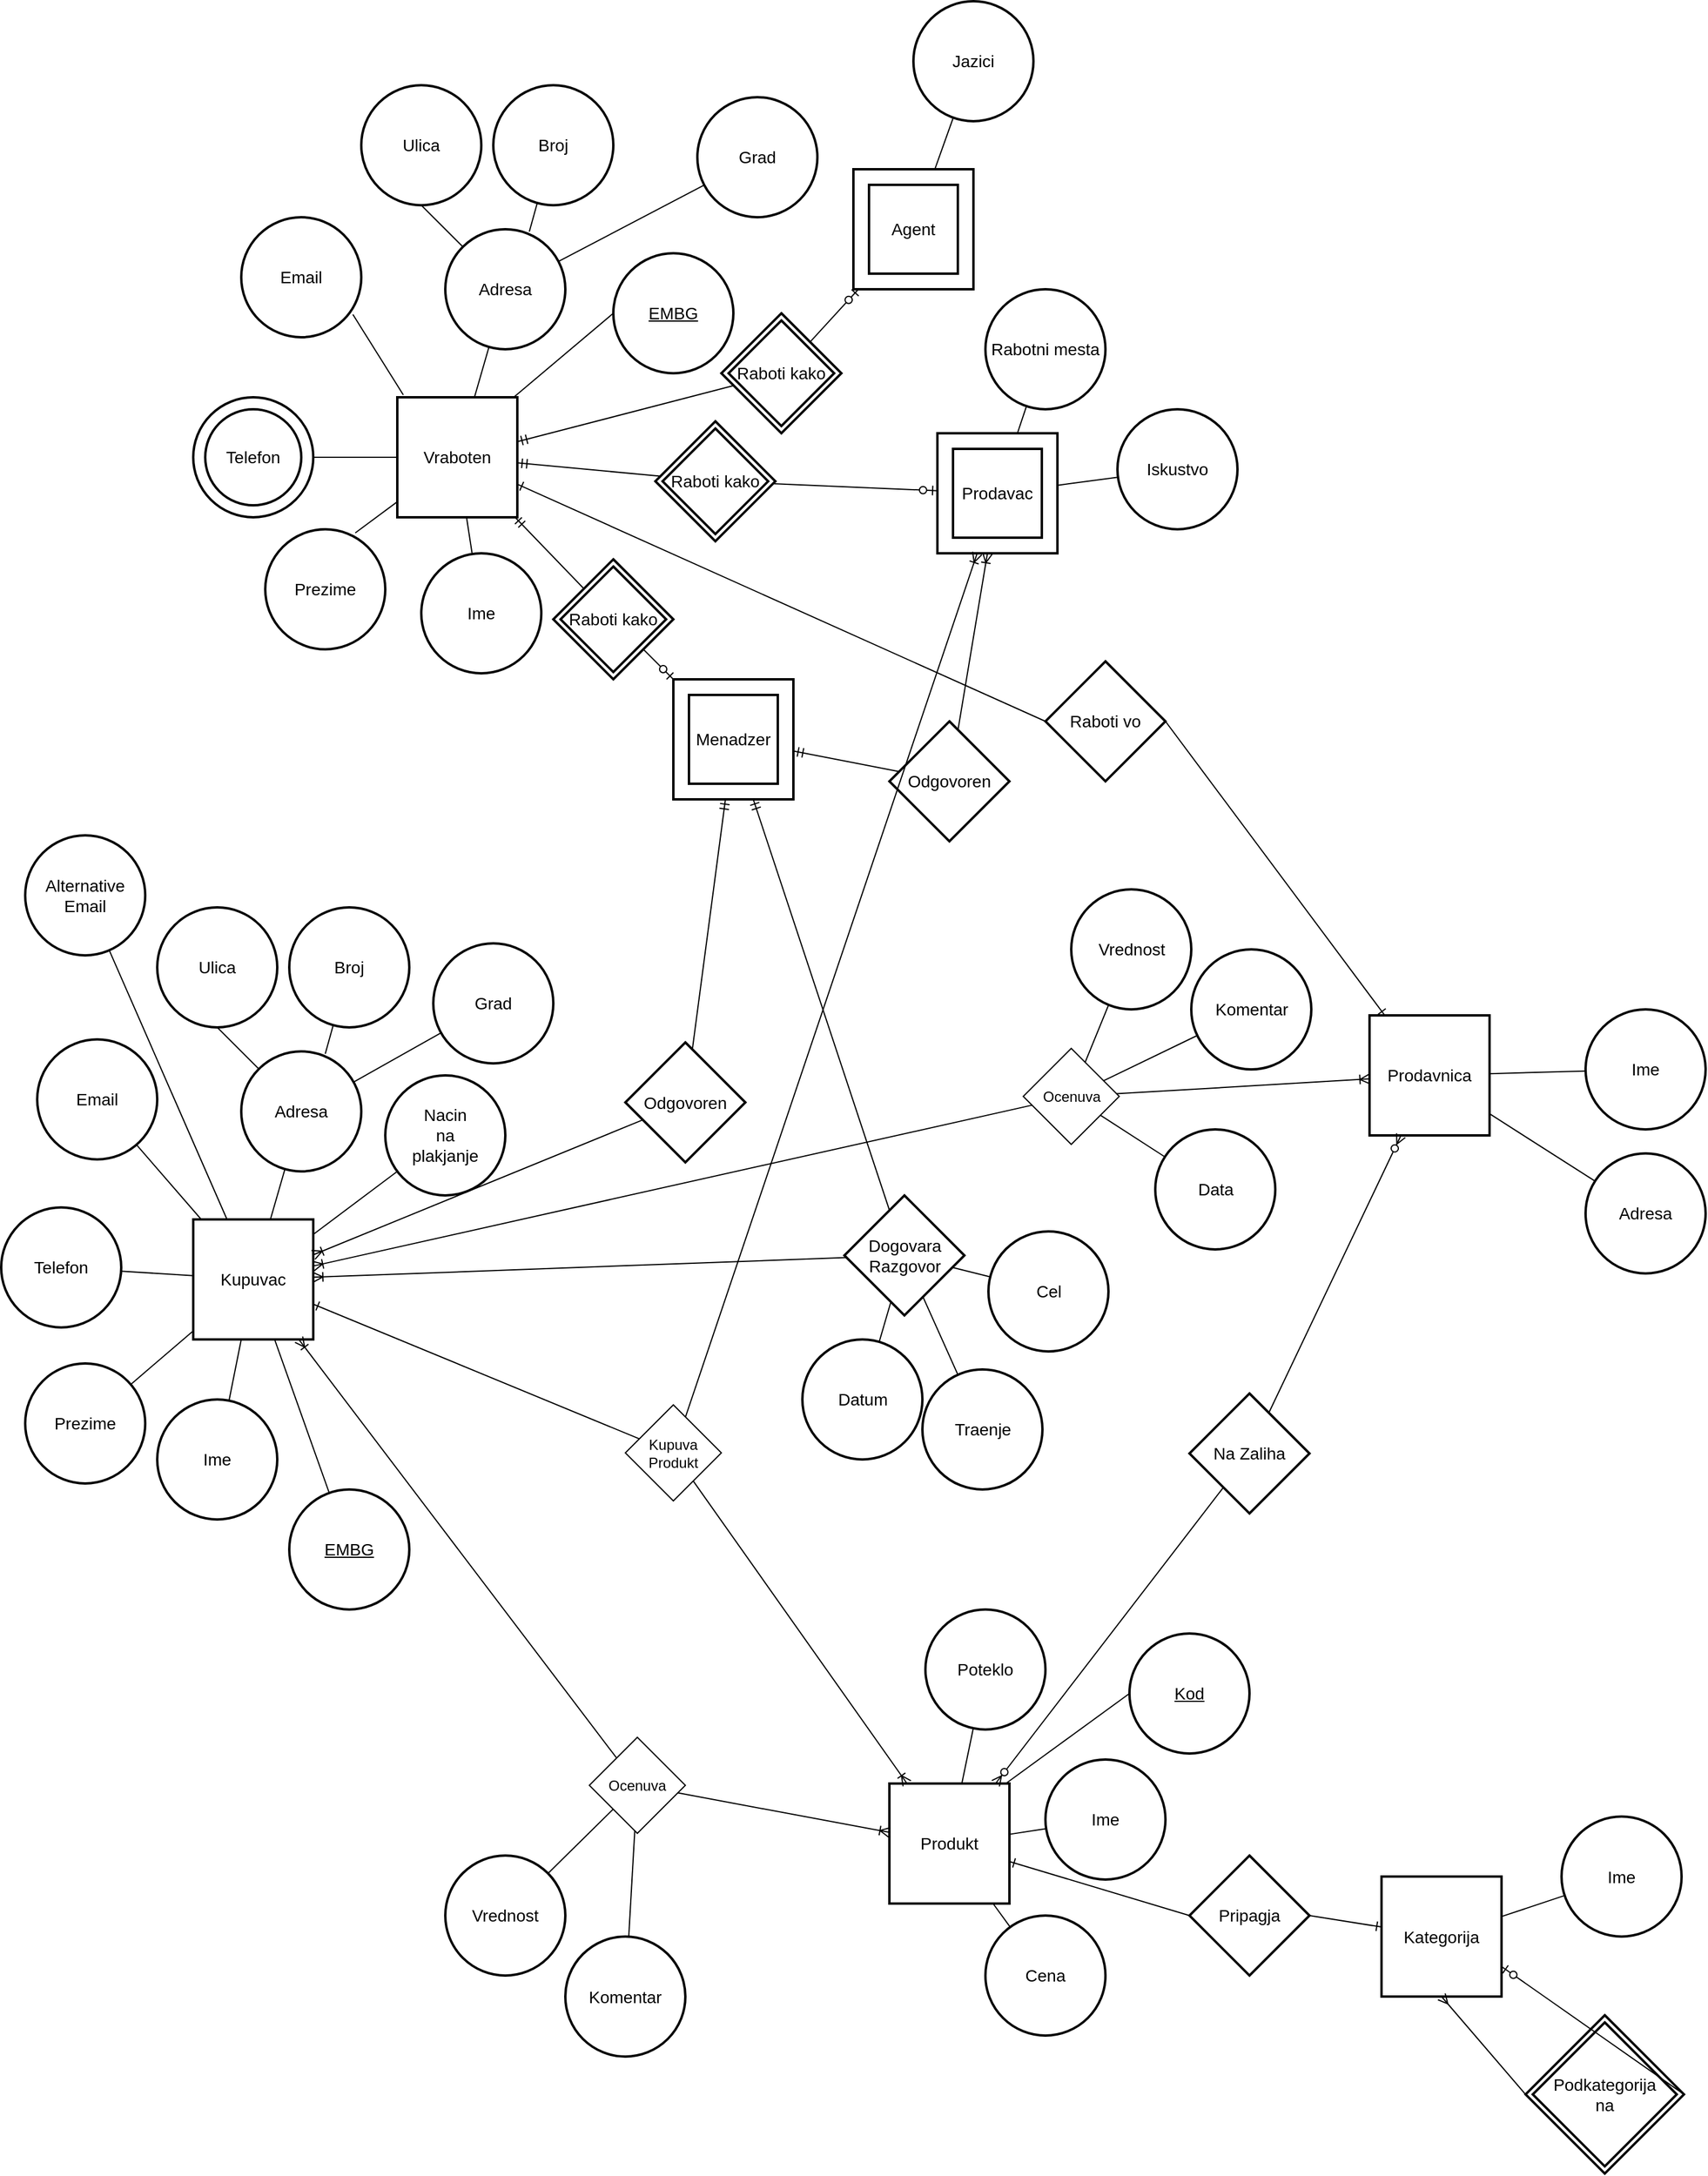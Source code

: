 <mxfile version="12.2.2" type="github" pages="1">
  <diagram id="0FhvJ4OS0k5Z7UG15rpF" name="Page-1">
    <mxGraphModel dx="2684" dy="3049" grid="1" gridSize="10" guides="1" tooltips="1" connect="1" arrows="1" fold="1" page="1" pageScale="1" pageWidth="850" pageHeight="1100" math="0" shadow="0">
      <root>
        <mxCell id="0"/>
        <mxCell id="1" parent="0"/>
        <mxCell id="MRnNkrN-hJjxFnHQ5Um4-1" value="&lt;div&gt;Vraboten&lt;/div&gt;" style="strokeWidth=2;whiteSpace=wrap;html=1;align=center;fontSize=14;" parent="1" vertex="1">
          <mxGeometry x="170" y="260" width="100" height="100" as="geometry"/>
        </mxCell>
        <mxCell id="MRnNkrN-hJjxFnHQ5Um4-2" value="&lt;div&gt;Ime&lt;/div&gt;" style="ellipse;shape=ellipse;margin=10;strokeWidth=2;fontSize=14;whiteSpace=wrap;html=1;align=center;gradientColor=#ffffff;" parent="1" vertex="1">
          <mxGeometry x="190" y="390" width="100" height="100" as="geometry"/>
        </mxCell>
        <mxCell id="MRnNkrN-hJjxFnHQ5Um4-5" value="&lt;div&gt;Prezime&lt;/div&gt;" style="ellipse;shape=ellipse;margin=10;strokeWidth=2;fontSize=14;whiteSpace=wrap;html=1;align=center;gradientColor=#ffffff;" parent="1" vertex="1">
          <mxGeometry x="60" y="370" width="100" height="100" as="geometry"/>
        </mxCell>
        <mxCell id="MRnNkrN-hJjxFnHQ5Um4-6" value="&lt;div&gt;&lt;u&gt;EMBG&lt;/u&gt;&lt;/div&gt;" style="ellipse;shape=ellipse;margin=10;strokeWidth=2;fontSize=14;whiteSpace=wrap;html=1;align=center;gradientColor=#ffffff;" parent="1" vertex="1">
          <mxGeometry x="350" y="140" width="100" height="100" as="geometry"/>
        </mxCell>
        <mxCell id="MRnNkrN-hJjxFnHQ5Um4-7" value="&lt;div&gt;Adresa&lt;/div&gt;" style="ellipse;shape=ellipse;margin=10;strokeWidth=2;fontSize=14;whiteSpace=wrap;html=1;align=center;gradientColor=#ffffff;" parent="1" vertex="1">
          <mxGeometry x="210" y="120" width="100" height="100" as="geometry"/>
        </mxCell>
        <mxCell id="MRnNkrN-hJjxFnHQ5Um4-8" value="&lt;div&gt;Ulica&lt;/div&gt;" style="ellipse;shape=ellipse;margin=10;strokeWidth=2;fontSize=14;whiteSpace=wrap;html=1;align=center;gradientColor=#ffffff;" parent="1" vertex="1">
          <mxGeometry x="140" width="100" height="100" as="geometry"/>
        </mxCell>
        <mxCell id="MRnNkrN-hJjxFnHQ5Um4-9" value="&lt;div&gt;Broj&lt;/div&gt;" style="ellipse;shape=ellipse;margin=10;strokeWidth=2;fontSize=14;whiteSpace=wrap;html=1;align=center;gradientColor=#ffffff;" parent="1" vertex="1">
          <mxGeometry x="250" width="100" height="100" as="geometry"/>
        </mxCell>
        <mxCell id="MRnNkrN-hJjxFnHQ5Um4-10" value="&lt;div&gt;Grad&lt;/div&gt;" style="ellipse;shape=ellipse;margin=10;strokeWidth=2;fontSize=14;whiteSpace=wrap;html=1;align=center;gradientColor=#ffffff;" parent="1" vertex="1">
          <mxGeometry x="420" y="10" width="100" height="100" as="geometry"/>
        </mxCell>
        <mxCell id="MRnNkrN-hJjxFnHQ5Um4-12" value="&lt;div&gt;Email&lt;/div&gt;" style="ellipse;shape=ellipse;margin=10;strokeWidth=2;fontSize=14;whiteSpace=wrap;html=1;align=center;gradientColor=#ffffff;" parent="1" vertex="1">
          <mxGeometry x="40" y="110" width="100" height="100" as="geometry"/>
        </mxCell>
        <mxCell id="MRnNkrN-hJjxFnHQ5Um4-13" value="Telefon" style="ellipse;shape=doubleEllipse;margin=10;strokeWidth=2;fontSize=14;whiteSpace=wrap;html=1;align=center;gradientColor=#ffffff;" parent="1" vertex="1">
          <mxGeometry y="260" width="100" height="100" as="geometry"/>
        </mxCell>
        <mxCell id="MRnNkrN-hJjxFnHQ5Um4-15" value="" style="fontSize=12;html=1;endArrow=none;endFill=0;" parent="1" source="MRnNkrN-hJjxFnHQ5Um4-7" target="MRnNkrN-hJjxFnHQ5Um4-10" edge="1">
          <mxGeometry width="100" height="100" relative="1" as="geometry">
            <mxPoint x="-430" y="730" as="sourcePoint"/>
            <mxPoint x="-330" y="630" as="targetPoint"/>
          </mxGeometry>
        </mxCell>
        <mxCell id="MRnNkrN-hJjxFnHQ5Um4-17" value="" style="fontSize=12;html=1;endArrow=none;endFill=0;exitX=0.7;exitY=0.02;exitDx=0;exitDy=0;exitPerimeter=0;" parent="1" source="MRnNkrN-hJjxFnHQ5Um4-7" target="MRnNkrN-hJjxFnHQ5Um4-9" edge="1">
          <mxGeometry width="100" height="100" relative="1" as="geometry">
            <mxPoint x="248" y="150" as="sourcePoint"/>
            <mxPoint x="370" y="90" as="targetPoint"/>
          </mxGeometry>
        </mxCell>
        <mxCell id="MRnNkrN-hJjxFnHQ5Um4-18" value="" style="fontSize=12;html=1;endArrow=none;endFill=0;entryX=0.5;entryY=1;entryDx=0;entryDy=0;" parent="1" source="MRnNkrN-hJjxFnHQ5Um4-7" target="MRnNkrN-hJjxFnHQ5Um4-8" edge="1">
          <mxGeometry width="100" height="100" relative="1" as="geometry">
            <mxPoint x="190" y="140" as="sourcePoint"/>
            <mxPoint x="380" y="100" as="targetPoint"/>
          </mxGeometry>
        </mxCell>
        <mxCell id="MRnNkrN-hJjxFnHQ5Um4-20" value="" style="fontSize=12;html=1;endArrow=none;endFill=0;entryX=0.93;entryY=0.81;entryDx=0;entryDy=0;entryPerimeter=0;exitX=0.05;exitY=-0.02;exitDx=0;exitDy=0;exitPerimeter=0;" parent="1" source="MRnNkrN-hJjxFnHQ5Um4-1" target="MRnNkrN-hJjxFnHQ5Um4-12" edge="1">
          <mxGeometry width="100" height="100" relative="1" as="geometry">
            <mxPoint x="234.645" y="144.645" as="sourcePoint"/>
            <mxPoint x="200" y="110" as="targetPoint"/>
          </mxGeometry>
        </mxCell>
        <mxCell id="MRnNkrN-hJjxFnHQ5Um4-21" value="" style="fontSize=12;html=1;endArrow=none;endFill=0;" parent="1" source="MRnNkrN-hJjxFnHQ5Um4-7" target="MRnNkrN-hJjxFnHQ5Um4-1" edge="1">
          <mxGeometry width="100" height="100" relative="1" as="geometry">
            <mxPoint x="244.645" y="154.645" as="sourcePoint"/>
            <mxPoint x="252" y="250" as="targetPoint"/>
          </mxGeometry>
        </mxCell>
        <mxCell id="MRnNkrN-hJjxFnHQ5Um4-22" value="" style="fontSize=12;html=1;endArrow=none;endFill=0;entryX=0.97;entryY=0;entryDx=0;entryDy=0;exitX=0;exitY=0.5;exitDx=0;exitDy=0;entryPerimeter=0;" parent="1" source="MRnNkrN-hJjxFnHQ5Um4-6" target="MRnNkrN-hJjxFnHQ5Um4-1" edge="1">
          <mxGeometry width="100" height="100" relative="1" as="geometry">
            <mxPoint x="254.645" y="164.645" as="sourcePoint"/>
            <mxPoint x="220" y="130" as="targetPoint"/>
          </mxGeometry>
        </mxCell>
        <mxCell id="MRnNkrN-hJjxFnHQ5Um4-23" value="" style="fontSize=12;html=1;endArrow=none;endFill=0;entryX=0.75;entryY=0.03;entryDx=0;entryDy=0;entryPerimeter=0;" parent="1" source="MRnNkrN-hJjxFnHQ5Um4-1" target="MRnNkrN-hJjxFnHQ5Um4-5" edge="1">
          <mxGeometry width="100" height="100" relative="1" as="geometry">
            <mxPoint x="264.645" y="174.645" as="sourcePoint"/>
            <mxPoint x="230" y="140" as="targetPoint"/>
          </mxGeometry>
        </mxCell>
        <mxCell id="MRnNkrN-hJjxFnHQ5Um4-24" value="" style="fontSize=12;html=1;endArrow=none;endFill=0;" parent="1" source="MRnNkrN-hJjxFnHQ5Um4-1" target="MRnNkrN-hJjxFnHQ5Um4-13" edge="1">
          <mxGeometry width="100" height="100" relative="1" as="geometry">
            <mxPoint x="274.645" y="184.645" as="sourcePoint"/>
            <mxPoint x="240" y="150" as="targetPoint"/>
          </mxGeometry>
        </mxCell>
        <mxCell id="MRnNkrN-hJjxFnHQ5Um4-25" value="" style="fontSize=12;html=1;endArrow=none;endFill=0;" parent="1" source="MRnNkrN-hJjxFnHQ5Um4-1" target="MRnNkrN-hJjxFnHQ5Um4-2" edge="1">
          <mxGeometry width="100" height="100" relative="1" as="geometry">
            <mxPoint x="284.645" y="194.645" as="sourcePoint"/>
            <mxPoint x="250" y="160" as="targetPoint"/>
          </mxGeometry>
        </mxCell>
        <mxCell id="MRnNkrN-hJjxFnHQ5Um4-26" value="&lt;div&gt;Produkt&lt;/div&gt;" style="strokeWidth=2;whiteSpace=wrap;html=1;align=center;fontSize=14;" parent="1" vertex="1">
          <mxGeometry x="580" y="1415" width="100" height="100" as="geometry"/>
        </mxCell>
        <mxCell id="MRnNkrN-hJjxFnHQ5Um4-27" value="&lt;div&gt;Ime&lt;/div&gt;" style="ellipse;shape=ellipse;margin=10;strokeWidth=2;fontSize=14;whiteSpace=wrap;html=1;align=center;gradientColor=#ffffff;" parent="1" vertex="1">
          <mxGeometry x="710" y="1395" width="100" height="100" as="geometry"/>
        </mxCell>
        <mxCell id="MRnNkrN-hJjxFnHQ5Um4-28" value="&lt;div&gt;Cena&lt;/div&gt;" style="ellipse;shape=ellipse;margin=10;strokeWidth=2;fontSize=14;whiteSpace=wrap;html=1;align=center;gradientColor=#ffffff;" parent="1" vertex="1">
          <mxGeometry x="660" y="1525" width="100" height="100" as="geometry"/>
        </mxCell>
        <mxCell id="MRnNkrN-hJjxFnHQ5Um4-29" value="&lt;div&gt;&lt;u&gt;Kod&lt;/u&gt;&lt;/div&gt;" style="ellipse;shape=ellipse;margin=10;strokeWidth=2;fontSize=14;whiteSpace=wrap;html=1;align=center;gradientColor=#ffffff;" parent="1" vertex="1">
          <mxGeometry x="780" y="1290" width="100" height="100" as="geometry"/>
        </mxCell>
        <mxCell id="MRnNkrN-hJjxFnHQ5Um4-34" value="Poteklo" style="ellipse;shape=ellipse;margin=10;strokeWidth=2;fontSize=14;whiteSpace=wrap;html=1;align=center;gradientColor=#ffffff;" parent="1" vertex="1">
          <mxGeometry x="610" y="1270" width="100" height="100" as="geometry"/>
        </mxCell>
        <mxCell id="MRnNkrN-hJjxFnHQ5Um4-39" value="" style="fontSize=12;html=1;endArrow=none;endFill=0;" parent="1" source="MRnNkrN-hJjxFnHQ5Um4-26" target="MRnNkrN-hJjxFnHQ5Um4-34" edge="1">
          <mxGeometry width="100" height="100" relative="1" as="geometry">
            <mxPoint x="594.645" y="1284.645" as="sourcePoint"/>
            <mxPoint x="560" y="1250" as="targetPoint"/>
          </mxGeometry>
        </mxCell>
        <mxCell id="MRnNkrN-hJjxFnHQ5Um4-41" value="" style="fontSize=12;html=1;endArrow=none;endFill=0;entryX=0.97;entryY=0;entryDx=0;entryDy=0;exitX=0;exitY=0.5;exitDx=0;exitDy=0;entryPerimeter=0;" parent="1" source="MRnNkrN-hJjxFnHQ5Um4-29" target="MRnNkrN-hJjxFnHQ5Um4-26" edge="1">
          <mxGeometry width="100" height="100" relative="1" as="geometry">
            <mxPoint x="614.645" y="1304.645" as="sourcePoint"/>
            <mxPoint x="580" y="1270" as="targetPoint"/>
          </mxGeometry>
        </mxCell>
        <mxCell id="MRnNkrN-hJjxFnHQ5Um4-42" value="" style="fontSize=12;html=1;endArrow=none;endFill=0;" parent="1" source="MRnNkrN-hJjxFnHQ5Um4-26" target="MRnNkrN-hJjxFnHQ5Um4-28" edge="1">
          <mxGeometry width="100" height="100" relative="1" as="geometry">
            <mxPoint x="624.645" y="1314.645" as="sourcePoint"/>
            <mxPoint x="590" y="1280" as="targetPoint"/>
          </mxGeometry>
        </mxCell>
        <mxCell id="MRnNkrN-hJjxFnHQ5Um4-44" value="" style="fontSize=12;html=1;endArrow=none;endFill=0;" parent="1" source="MRnNkrN-hJjxFnHQ5Um4-26" target="MRnNkrN-hJjxFnHQ5Um4-27" edge="1">
          <mxGeometry width="100" height="100" relative="1" as="geometry">
            <mxPoint x="644.645" y="1334.645" as="sourcePoint"/>
            <mxPoint x="610" y="1300" as="targetPoint"/>
          </mxGeometry>
        </mxCell>
        <mxCell id="MRnNkrN-hJjxFnHQ5Um4-45" value="Prodavnica" style="strokeWidth=2;whiteSpace=wrap;html=1;align=center;fontSize=14;" parent="1" vertex="1">
          <mxGeometry x="980" y="775" width="100" height="100" as="geometry"/>
        </mxCell>
        <mxCell id="MRnNkrN-hJjxFnHQ5Um4-46" value="&lt;div&gt;Ime&lt;/div&gt;" style="ellipse;shape=ellipse;margin=10;strokeWidth=2;fontSize=14;whiteSpace=wrap;html=1;align=center;gradientColor=#ffffff;" parent="1" vertex="1">
          <mxGeometry x="1160" y="770" width="100" height="100" as="geometry"/>
        </mxCell>
        <mxCell id="MRnNkrN-hJjxFnHQ5Um4-47" value="Adresa" style="ellipse;shape=ellipse;margin=10;strokeWidth=2;fontSize=14;whiteSpace=wrap;html=1;align=center;gradientColor=#ffffff;" parent="1" vertex="1">
          <mxGeometry x="1160" y="890" width="100" height="100" as="geometry"/>
        </mxCell>
        <mxCell id="MRnNkrN-hJjxFnHQ5Um4-52" value="" style="fontSize=12;html=1;endArrow=none;endFill=0;" parent="1" source="MRnNkrN-hJjxFnHQ5Um4-45" target="MRnNkrN-hJjxFnHQ5Um4-47" edge="1">
          <mxGeometry width="100" height="100" relative="1" as="geometry">
            <mxPoint x="1074.645" y="689.645" as="sourcePoint"/>
            <mxPoint x="1040" y="655" as="targetPoint"/>
          </mxGeometry>
        </mxCell>
        <mxCell id="MRnNkrN-hJjxFnHQ5Um4-53" value="" style="fontSize=12;html=1;endArrow=none;endFill=0;" parent="1" source="MRnNkrN-hJjxFnHQ5Um4-45" target="MRnNkrN-hJjxFnHQ5Um4-46" edge="1">
          <mxGeometry width="100" height="100" relative="1" as="geometry">
            <mxPoint x="1094.645" y="709.645" as="sourcePoint"/>
            <mxPoint x="1060" y="675" as="targetPoint"/>
          </mxGeometry>
        </mxCell>
        <mxCell id="MRnNkrN-hJjxFnHQ5Um4-63" value="Kupuvac" style="strokeWidth=2;whiteSpace=wrap;html=1;align=center;fontSize=14;" parent="1" vertex="1">
          <mxGeometry y="945" width="100" height="100" as="geometry"/>
        </mxCell>
        <mxCell id="MRnNkrN-hJjxFnHQ5Um4-64" value="&lt;div&gt;Ime&lt;/div&gt;" style="ellipse;shape=ellipse;margin=10;strokeWidth=2;fontSize=14;whiteSpace=wrap;html=1;align=center;gradientColor=#ffffff;" parent="1" vertex="1">
          <mxGeometry x="-30" y="1095" width="100" height="100" as="geometry"/>
        </mxCell>
        <mxCell id="MRnNkrN-hJjxFnHQ5Um4-65" value="&lt;div&gt;Prezime&lt;/div&gt;" style="ellipse;shape=ellipse;margin=10;strokeWidth=2;fontSize=14;whiteSpace=wrap;html=1;align=center;gradientColor=#ffffff;" parent="1" vertex="1">
          <mxGeometry x="-140" y="1065" width="100" height="100" as="geometry"/>
        </mxCell>
        <mxCell id="MRnNkrN-hJjxFnHQ5Um4-66" value="&lt;div&gt;&lt;u&gt;EMBG&lt;/u&gt;&lt;/div&gt;" style="ellipse;shape=ellipse;margin=10;strokeWidth=2;fontSize=14;whiteSpace=wrap;html=1;align=center;gradientColor=#ffffff;" parent="1" vertex="1">
          <mxGeometry x="80" y="1170" width="100" height="100" as="geometry"/>
        </mxCell>
        <mxCell id="MRnNkrN-hJjxFnHQ5Um4-67" value="&lt;div&gt;Adresa&lt;/div&gt;" style="ellipse;shape=ellipse;margin=10;strokeWidth=2;fontSize=14;whiteSpace=wrap;html=1;align=center;gradientColor=#ffffff;" parent="1" vertex="1">
          <mxGeometry x="40" y="805" width="100" height="100" as="geometry"/>
        </mxCell>
        <mxCell id="MRnNkrN-hJjxFnHQ5Um4-68" value="&lt;div&gt;Ulica&lt;/div&gt;" style="ellipse;shape=ellipse;margin=10;strokeWidth=2;fontSize=14;whiteSpace=wrap;html=1;align=center;gradientColor=#ffffff;" parent="1" vertex="1">
          <mxGeometry x="-30" y="685" width="100" height="100" as="geometry"/>
        </mxCell>
        <mxCell id="MRnNkrN-hJjxFnHQ5Um4-69" value="&lt;div&gt;Broj&lt;/div&gt;" style="ellipse;shape=ellipse;margin=10;strokeWidth=2;fontSize=14;whiteSpace=wrap;html=1;align=center;gradientColor=#ffffff;" parent="1" vertex="1">
          <mxGeometry x="80" y="685" width="100" height="100" as="geometry"/>
        </mxCell>
        <mxCell id="MRnNkrN-hJjxFnHQ5Um4-70" value="&lt;div&gt;Grad&lt;/div&gt;" style="ellipse;shape=ellipse;margin=10;strokeWidth=2;fontSize=14;whiteSpace=wrap;html=1;align=center;gradientColor=#ffffff;" parent="1" vertex="1">
          <mxGeometry x="200" y="715" width="100" height="100" as="geometry"/>
        </mxCell>
        <mxCell id="MRnNkrN-hJjxFnHQ5Um4-71" value="&lt;div&gt;Email&lt;/div&gt;" style="ellipse;shape=ellipse;margin=10;strokeWidth=2;fontSize=14;whiteSpace=wrap;html=1;align=center;gradientColor=#ffffff;" parent="1" vertex="1">
          <mxGeometry x="-130" y="795" width="100" height="100" as="geometry"/>
        </mxCell>
        <mxCell id="MRnNkrN-hJjxFnHQ5Um4-73" value="" style="fontSize=12;html=1;endArrow=none;endFill=0;" parent="1" source="MRnNkrN-hJjxFnHQ5Um4-67" target="MRnNkrN-hJjxFnHQ5Um4-70" edge="1">
          <mxGeometry width="100" height="100" relative="1" as="geometry">
            <mxPoint x="-600" y="1415" as="sourcePoint"/>
            <mxPoint x="-500" y="1315" as="targetPoint"/>
          </mxGeometry>
        </mxCell>
        <mxCell id="MRnNkrN-hJjxFnHQ5Um4-74" value="" style="fontSize=12;html=1;endArrow=none;endFill=0;exitX=0.7;exitY=0.02;exitDx=0;exitDy=0;exitPerimeter=0;" parent="1" source="MRnNkrN-hJjxFnHQ5Um4-67" target="MRnNkrN-hJjxFnHQ5Um4-69" edge="1">
          <mxGeometry width="100" height="100" relative="1" as="geometry">
            <mxPoint x="78" y="835" as="sourcePoint"/>
            <mxPoint x="200" y="775" as="targetPoint"/>
          </mxGeometry>
        </mxCell>
        <mxCell id="MRnNkrN-hJjxFnHQ5Um4-75" value="" style="fontSize=12;html=1;endArrow=none;endFill=0;entryX=0.5;entryY=1;entryDx=0;entryDy=0;" parent="1" source="MRnNkrN-hJjxFnHQ5Um4-67" target="MRnNkrN-hJjxFnHQ5Um4-68" edge="1">
          <mxGeometry width="100" height="100" relative="1" as="geometry">
            <mxPoint x="20" y="825" as="sourcePoint"/>
            <mxPoint x="210" y="785" as="targetPoint"/>
          </mxGeometry>
        </mxCell>
        <mxCell id="MRnNkrN-hJjxFnHQ5Um4-76" value="" style="fontSize=12;html=1;endArrow=none;endFill=0;" parent="1" source="MRnNkrN-hJjxFnHQ5Um4-63" target="MRnNkrN-hJjxFnHQ5Um4-71" edge="1">
          <mxGeometry width="100" height="100" relative="1" as="geometry">
            <mxPoint x="64.645" y="829.645" as="sourcePoint"/>
            <mxPoint x="30" y="795" as="targetPoint"/>
          </mxGeometry>
        </mxCell>
        <mxCell id="MRnNkrN-hJjxFnHQ5Um4-77" value="" style="fontSize=12;html=1;endArrow=none;endFill=0;" parent="1" source="MRnNkrN-hJjxFnHQ5Um4-67" target="MRnNkrN-hJjxFnHQ5Um4-63" edge="1">
          <mxGeometry width="100" height="100" relative="1" as="geometry">
            <mxPoint x="74.645" y="839.645" as="sourcePoint"/>
            <mxPoint x="82" y="935" as="targetPoint"/>
          </mxGeometry>
        </mxCell>
        <mxCell id="MRnNkrN-hJjxFnHQ5Um4-78" value="" style="fontSize=12;html=1;endArrow=none;endFill=0;" parent="1" source="MRnNkrN-hJjxFnHQ5Um4-66" target="MRnNkrN-hJjxFnHQ5Um4-63" edge="1">
          <mxGeometry width="100" height="100" relative="1" as="geometry">
            <mxPoint x="84.645" y="849.645" as="sourcePoint"/>
            <mxPoint x="50" y="815" as="targetPoint"/>
          </mxGeometry>
        </mxCell>
        <mxCell id="MRnNkrN-hJjxFnHQ5Um4-79" value="" style="fontSize=12;html=1;endArrow=none;endFill=0;" parent="1" source="MRnNkrN-hJjxFnHQ5Um4-63" target="MRnNkrN-hJjxFnHQ5Um4-65" edge="1">
          <mxGeometry width="100" height="100" relative="1" as="geometry">
            <mxPoint x="94.645" y="859.645" as="sourcePoint"/>
            <mxPoint x="60" y="825" as="targetPoint"/>
          </mxGeometry>
        </mxCell>
        <mxCell id="MRnNkrN-hJjxFnHQ5Um4-80" value="" style="fontSize=12;html=1;endArrow=none;endFill=0;" parent="1" source="MRnNkrN-hJjxFnHQ5Um4-63" target="MRnNkrN-hJjxFnHQ5Um4-82" edge="1">
          <mxGeometry width="100" height="100" relative="1" as="geometry">
            <mxPoint x="104.645" y="869.645" as="sourcePoint"/>
            <mxPoint x="-70" y="995" as="targetPoint"/>
          </mxGeometry>
        </mxCell>
        <mxCell id="MRnNkrN-hJjxFnHQ5Um4-81" value="" style="fontSize=12;html=1;endArrow=none;endFill=0;" parent="1" source="MRnNkrN-hJjxFnHQ5Um4-63" target="MRnNkrN-hJjxFnHQ5Um4-64" edge="1">
          <mxGeometry width="100" height="100" relative="1" as="geometry">
            <mxPoint x="114.645" y="879.645" as="sourcePoint"/>
            <mxPoint x="80" y="845" as="targetPoint"/>
          </mxGeometry>
        </mxCell>
        <mxCell id="MRnNkrN-hJjxFnHQ5Um4-82" value="&lt;div&gt;Telefon&lt;/div&gt;" style="ellipse;shape=ellipse;margin=10;strokeWidth=2;fontSize=14;whiteSpace=wrap;html=1;align=center;gradientColor=#ffffff;" parent="1" vertex="1">
          <mxGeometry x="-160" y="935" width="100" height="100" as="geometry"/>
        </mxCell>
        <mxCell id="MRnNkrN-hJjxFnHQ5Um4-83" value="&lt;div&gt;Nacin&lt;/div&gt;&lt;div&gt;na&lt;/div&gt;&lt;div&gt;plakjanje&lt;br&gt;&lt;/div&gt;" style="ellipse;shape=ellipse;margin=10;strokeWidth=2;fontSize=14;whiteSpace=wrap;html=1;align=center;gradientColor=#ffffff;" parent="1" vertex="1">
          <mxGeometry x="160" y="825" width="100" height="100" as="geometry"/>
        </mxCell>
        <mxCell id="MRnNkrN-hJjxFnHQ5Um4-84" value="" style="fontSize=12;html=1;endArrow=none;endFill=0;" parent="1" source="MRnNkrN-hJjxFnHQ5Um4-63" target="MRnNkrN-hJjxFnHQ5Um4-83" edge="1">
          <mxGeometry width="100" height="100" relative="1" as="geometry">
            <mxPoint x="336.667" y="1010" as="sourcePoint"/>
            <mxPoint x="360" y="860" as="targetPoint"/>
          </mxGeometry>
        </mxCell>
        <mxCell id="MRnNkrN-hJjxFnHQ5Um4-85" value="&lt;div&gt;Alternative&lt;/div&gt;&lt;div&gt;Email&lt;/div&gt;" style="ellipse;shape=ellipse;margin=10;strokeWidth=2;fontSize=14;whiteSpace=wrap;html=1;align=center;gradientColor=#ffffff;" parent="1" vertex="1">
          <mxGeometry x="-140" y="625" width="100" height="100" as="geometry"/>
        </mxCell>
        <mxCell id="MRnNkrN-hJjxFnHQ5Um4-86" value="" style="fontSize=12;html=1;endArrow=none;endFill=0;" parent="1" source="MRnNkrN-hJjxFnHQ5Um4-63" target="MRnNkrN-hJjxFnHQ5Um4-85" edge="1">
          <mxGeometry width="100" height="100" relative="1" as="geometry">
            <mxPoint x="-9.833" y="820" as="sourcePoint"/>
            <mxPoint x="13.5" y="670" as="targetPoint"/>
          </mxGeometry>
        </mxCell>
        <mxCell id="MRnNkrN-hJjxFnHQ5Um4-87" value="Kategorija" style="strokeWidth=2;whiteSpace=wrap;html=1;align=center;fontSize=14;" parent="1" vertex="1">
          <mxGeometry x="990" y="1492.5" width="100" height="100" as="geometry"/>
        </mxCell>
        <mxCell id="MRnNkrN-hJjxFnHQ5Um4-88" value="&lt;div&gt;Ime&lt;/div&gt;" style="ellipse;shape=ellipse;margin=10;strokeWidth=2;fontSize=14;whiteSpace=wrap;html=1;align=center;gradientColor=#ffffff;" parent="1" vertex="1">
          <mxGeometry x="1140" y="1442.5" width="100" height="100" as="geometry"/>
        </mxCell>
        <mxCell id="MRnNkrN-hJjxFnHQ5Um4-91" value="" style="fontSize=12;html=1;endArrow=none;endFill=0;" parent="1" source="MRnNkrN-hJjxFnHQ5Um4-87" target="MRnNkrN-hJjxFnHQ5Um4-88" edge="1">
          <mxGeometry width="100" height="100" relative="1" as="geometry">
            <mxPoint x="1074.645" y="1382.145" as="sourcePoint"/>
            <mxPoint x="1040" y="1347.5" as="targetPoint"/>
          </mxGeometry>
        </mxCell>
        <mxCell id="MRnNkrN-hJjxFnHQ5Um4-93" value="&lt;div&gt;Podkategorija&lt;/div&gt;&lt;div&gt;na&lt;br&gt;&lt;/div&gt;" style="shape=rhombus;double=1;strokeWidth=2;fontSize=17;perimeter=rhombusPerimeter;whiteSpace=wrap;html=1;align=center;fontSize=14;gradientColor=#ffffff;" parent="1" vertex="1">
          <mxGeometry x="1110" y="1608" width="132" height="132" as="geometry"/>
        </mxCell>
        <mxCell id="MRnNkrN-hJjxFnHQ5Um4-95" value="" style="fontSize=12;html=1;endArrow=ERzeroToOne;endFill=1;exitX=1;exitY=0.5;exitDx=0;exitDy=0;entryX=1;entryY=0.75;entryDx=0;entryDy=0;" parent="1" source="MRnNkrN-hJjxFnHQ5Um4-93" edge="1" target="MRnNkrN-hJjxFnHQ5Um4-87">
          <mxGeometry width="100" height="100" relative="1" as="geometry">
            <mxPoint x="1160" y="1672.5" as="sourcePoint"/>
            <mxPoint x="1070" y="1596.5" as="targetPoint"/>
          </mxGeometry>
        </mxCell>
        <mxCell id="MRnNkrN-hJjxFnHQ5Um4-96" value="" style="fontSize=12;html=1;endArrow=ERmany;exitX=0;exitY=0.5;exitDx=0;exitDy=0;entryX=0.5;entryY=1;entryDx=0;entryDy=0;" parent="1" source="MRnNkrN-hJjxFnHQ5Um4-93" target="MRnNkrN-hJjxFnHQ5Um4-87" edge="1">
          <mxGeometry width="100" height="100" relative="1" as="geometry">
            <mxPoint x="410" y="1822.5" as="sourcePoint"/>
            <mxPoint x="510" y="1722.5" as="targetPoint"/>
          </mxGeometry>
        </mxCell>
        <mxCell id="MRnNkrN-hJjxFnHQ5Um4-97" value="Prodavac" style="shape=ext;strokeWidth=2;margin=10;double=1;whiteSpace=wrap;html=1;align=center;fontSize=14;gradientColor=#ffffff;" parent="1" vertex="1">
          <mxGeometry x="620" y="290" width="100" height="100" as="geometry"/>
        </mxCell>
        <mxCell id="MRnNkrN-hJjxFnHQ5Um4-98" value="Rabotni mesta" style="ellipse;shape=ellipse;margin=10;strokeWidth=2;fontSize=14;whiteSpace=wrap;html=1;align=center;gradientColor=#ffffff;" parent="1" vertex="1">
          <mxGeometry x="660" y="170" width="100" height="100" as="geometry"/>
        </mxCell>
        <mxCell id="MRnNkrN-hJjxFnHQ5Um4-99" value="Iskustvo" style="ellipse;shape=ellipse;margin=10;strokeWidth=2;fontSize=14;whiteSpace=wrap;html=1;align=center;gradientColor=#ffffff;" parent="1" vertex="1">
          <mxGeometry x="770" y="270" width="100" height="100" as="geometry"/>
        </mxCell>
        <mxCell id="MRnNkrN-hJjxFnHQ5Um4-100" value="" style="fontSize=12;html=1;endArrow=none;endFill=0;" parent="1" source="MRnNkrN-hJjxFnHQ5Um4-97" target="MRnNkrN-hJjxFnHQ5Um4-99" edge="1">
          <mxGeometry width="100" height="100" relative="1" as="geometry">
            <mxPoint x="615" y="177.059" as="sourcePoint"/>
            <mxPoint x="675" y="-30" as="targetPoint"/>
          </mxGeometry>
        </mxCell>
        <mxCell id="MRnNkrN-hJjxFnHQ5Um4-101" value="" style="fontSize=12;html=1;endArrow=none;endFill=0;" parent="1" source="MRnNkrN-hJjxFnHQ5Um4-97" target="MRnNkrN-hJjxFnHQ5Um4-98" edge="1">
          <mxGeometry width="100" height="100" relative="1" as="geometry">
            <mxPoint x="672.692" y="190" as="sourcePoint"/>
            <mxPoint x="695" y="-10" as="targetPoint"/>
          </mxGeometry>
        </mxCell>
        <mxCell id="MRnNkrN-hJjxFnHQ5Um4-102" value="Agent" style="shape=ext;strokeWidth=2;margin=10;double=1;whiteSpace=wrap;html=1;align=center;fontSize=14;gradientColor=#ffffff;" parent="1" vertex="1">
          <mxGeometry x="550" y="70" width="100" height="100" as="geometry"/>
        </mxCell>
        <mxCell id="MRnNkrN-hJjxFnHQ5Um4-103" value="Jazici" style="ellipse;shape=ellipse;margin=10;strokeWidth=2;fontSize=14;whiteSpace=wrap;html=1;align=center;gradientColor=#ffffff;" parent="1" vertex="1">
          <mxGeometry x="600" y="-70" width="100" height="100" as="geometry"/>
        </mxCell>
        <mxCell id="MRnNkrN-hJjxFnHQ5Um4-106" value="" style="fontSize=12;html=1;endArrow=none;endFill=0;" parent="1" source="MRnNkrN-hJjxFnHQ5Um4-102" target="MRnNkrN-hJjxFnHQ5Um4-103" edge="1">
          <mxGeometry width="100" height="100" relative="1" as="geometry">
            <mxPoint x="957.692" y="190" as="sourcePoint"/>
            <mxPoint x="980" y="-10" as="targetPoint"/>
          </mxGeometry>
        </mxCell>
        <mxCell id="MRnNkrN-hJjxFnHQ5Um4-107" value="Menadzer" style="shape=ext;strokeWidth=2;margin=10;double=1;whiteSpace=wrap;html=1;align=center;fontSize=14;gradientColor=#ffffff;" parent="1" vertex="1">
          <mxGeometry x="400" y="495" width="100" height="100" as="geometry"/>
        </mxCell>
        <mxCell id="MRnNkrN-hJjxFnHQ5Um4-110" value="&lt;div&gt;Odgovoren&lt;/div&gt;" style="shape=rhombus;strokeWidth=2;fontSize=17;perimeter=rhombusPerimeter;whiteSpace=wrap;html=1;align=center;fontSize=14;gradientColor=#ffffff;" parent="1" vertex="1">
          <mxGeometry x="580" y="530" width="100" height="100" as="geometry"/>
        </mxCell>
        <mxCell id="MRnNkrN-hJjxFnHQ5Um4-111" value="" style="fontSize=12;html=1;endArrow=ERoneToMany;" parent="1" source="MRnNkrN-hJjxFnHQ5Um4-110" target="MRnNkrN-hJjxFnHQ5Um4-97" edge="1">
          <mxGeometry width="100" height="100" relative="1" as="geometry">
            <mxPoint x="470" y="540" as="sourcePoint"/>
            <mxPoint x="570" y="440" as="targetPoint"/>
          </mxGeometry>
        </mxCell>
        <mxCell id="MRnNkrN-hJjxFnHQ5Um4-113" value="" style="fontSize=12;html=1;endArrow=ERmandOne;" parent="1" source="MRnNkrN-hJjxFnHQ5Um4-110" target="MRnNkrN-hJjxFnHQ5Um4-107" edge="1">
          <mxGeometry width="100" height="100" relative="1" as="geometry">
            <mxPoint x="510" y="510" as="sourcePoint"/>
            <mxPoint x="610" y="410" as="targetPoint"/>
          </mxGeometry>
        </mxCell>
        <mxCell id="MRnNkrN-hJjxFnHQ5Um4-123" value="Pripagja" style="shape=rhombus;strokeWidth=2;fontSize=17;perimeter=rhombusPerimeter;whiteSpace=wrap;html=1;align=center;fontSize=14;gradientColor=#ffffff;" parent="1" vertex="1">
          <mxGeometry x="830" y="1475" width="100" height="100" as="geometry"/>
        </mxCell>
        <mxCell id="MRnNkrN-hJjxFnHQ5Um4-125" value="" style="fontSize=12;html=1;endArrow=ERone;endFill=1;exitX=0;exitY=0.5;exitDx=0;exitDy=0;" parent="1" source="MRnNkrN-hJjxFnHQ5Um4-123" target="MRnNkrN-hJjxFnHQ5Um4-26" edge="1">
          <mxGeometry width="100" height="100" relative="1" as="geometry">
            <mxPoint x="480" y="1655" as="sourcePoint"/>
            <mxPoint x="580" y="1555" as="targetPoint"/>
          </mxGeometry>
        </mxCell>
        <mxCell id="MRnNkrN-hJjxFnHQ5Um4-126" value="" style="fontSize=12;html=1;endArrow=ERone;endFill=1;exitX=1;exitY=0.5;exitDx=0;exitDy=0;" parent="1" source="MRnNkrN-hJjxFnHQ5Um4-123" target="MRnNkrN-hJjxFnHQ5Um4-87" edge="1">
          <mxGeometry width="100" height="100" relative="1" as="geometry">
            <mxPoint x="620" y="1605" as="sourcePoint"/>
            <mxPoint x="410" y="1544.423" as="targetPoint"/>
          </mxGeometry>
        </mxCell>
        <mxCell id="MRnNkrN-hJjxFnHQ5Um4-127" value="Na Zaliha" style="shape=rhombus;strokeWidth=2;fontSize=17;perimeter=rhombusPerimeter;whiteSpace=wrap;html=1;align=center;fontSize=14;gradientColor=#ffffff;" parent="1" vertex="1">
          <mxGeometry x="830" y="1090" width="100" height="100" as="geometry"/>
        </mxCell>
        <mxCell id="MRnNkrN-hJjxFnHQ5Um4-130" value="" style="fontSize=12;html=1;endArrow=ERzeroToMany;endFill=1;" parent="1" source="MRnNkrN-hJjxFnHQ5Um4-127" target="MRnNkrN-hJjxFnHQ5Um4-26" edge="1">
          <mxGeometry width="100" height="100" relative="1" as="geometry">
            <mxPoint x="320" y="1665" as="sourcePoint"/>
            <mxPoint x="420" y="1565" as="targetPoint"/>
          </mxGeometry>
        </mxCell>
        <mxCell id="MRnNkrN-hJjxFnHQ5Um4-132" value="" style="fontSize=12;html=1;endArrow=ERzeroToMany;endFill=1;" parent="1" source="MRnNkrN-hJjxFnHQ5Um4-127" target="MRnNkrN-hJjxFnHQ5Um4-45" edge="1">
          <mxGeometry width="100" height="100" relative="1" as="geometry">
            <mxPoint x="810" y="525" as="sourcePoint"/>
            <mxPoint x="810" y="485" as="targetPoint"/>
          </mxGeometry>
        </mxCell>
        <mxCell id="bWdMnsRxI4MZ2S0Pin25-1" value="&lt;div&gt;Raboti vo&lt;/div&gt;" style="shape=rhombus;strokeWidth=2;fontSize=17;perimeter=rhombusPerimeter;whiteSpace=wrap;html=1;align=center;fontSize=14;gradientColor=#ffffff;" vertex="1" parent="1">
          <mxGeometry x="710" y="480" width="100" height="100" as="geometry"/>
        </mxCell>
        <mxCell id="bWdMnsRxI4MZ2S0Pin25-2" value="" style="fontSize=12;html=1;endArrow=ERone;endFill=1;exitX=0;exitY=0.5;exitDx=0;exitDy=0;" edge="1" parent="1" source="bWdMnsRxI4MZ2S0Pin25-1" target="MRnNkrN-hJjxFnHQ5Um4-1">
          <mxGeometry width="100" height="100" relative="1" as="geometry">
            <mxPoint x="250" y="690" as="sourcePoint"/>
            <mxPoint x="450" y="515" as="targetPoint"/>
          </mxGeometry>
        </mxCell>
        <mxCell id="bWdMnsRxI4MZ2S0Pin25-3" value="" style="fontSize=12;html=1;endArrow=ERone;endFill=1;exitX=1;exitY=0.5;exitDx=0;exitDy=0;" edge="1" parent="1" source="bWdMnsRxI4MZ2S0Pin25-1" target="MRnNkrN-hJjxFnHQ5Um4-45">
          <mxGeometry width="100" height="100" relative="1" as="geometry">
            <mxPoint x="390" y="640" as="sourcePoint"/>
            <mxPoint x="743.784" y="425" as="targetPoint"/>
          </mxGeometry>
        </mxCell>
        <mxCell id="bWdMnsRxI4MZ2S0Pin25-4" value="&lt;div&gt;Odgovoren&lt;/div&gt;" style="shape=rhombus;strokeWidth=2;fontSize=17;perimeter=rhombusPerimeter;whiteSpace=wrap;html=1;align=center;fontSize=14;gradientColor=#ffffff;" vertex="1" parent="1">
          <mxGeometry x="360" y="797.5" width="100" height="100" as="geometry"/>
        </mxCell>
        <mxCell id="bWdMnsRxI4MZ2S0Pin25-5" value="" style="fontSize=12;html=1;endArrow=ERoneToMany;" edge="1" parent="1" source="bWdMnsRxI4MZ2S0Pin25-4" target="MRnNkrN-hJjxFnHQ5Um4-63">
          <mxGeometry width="100" height="100" relative="1" as="geometry">
            <mxPoint x="570" y="1140" as="sourcePoint"/>
            <mxPoint x="697.5" y="750" as="targetPoint"/>
          </mxGeometry>
        </mxCell>
        <mxCell id="bWdMnsRxI4MZ2S0Pin25-6" value="" style="fontSize=12;html=1;endArrow=ERmandOne;" edge="1" parent="1" source="bWdMnsRxI4MZ2S0Pin25-4" target="MRnNkrN-hJjxFnHQ5Um4-107">
          <mxGeometry width="100" height="100" relative="1" as="geometry">
            <mxPoint x="610" y="1110" as="sourcePoint"/>
            <mxPoint x="720" y="860" as="targetPoint"/>
          </mxGeometry>
        </mxCell>
        <mxCell id="bWdMnsRxI4MZ2S0Pin25-7" value="&lt;div&gt;Dogovara&lt;/div&gt;&lt;div&gt;Razgovor&lt;br&gt;&lt;/div&gt;" style="shape=rhombus;strokeWidth=2;fontSize=17;perimeter=rhombusPerimeter;whiteSpace=wrap;html=1;align=center;fontSize=14;gradientColor=#ffffff;" vertex="1" parent="1">
          <mxGeometry x="542.5" y="925" width="100" height="100" as="geometry"/>
        </mxCell>
        <mxCell id="bWdMnsRxI4MZ2S0Pin25-8" value="" style="fontSize=12;html=1;endArrow=ERoneToMany;" edge="1" parent="1" source="bWdMnsRxI4MZ2S0Pin25-7" target="MRnNkrN-hJjxFnHQ5Um4-63">
          <mxGeometry width="100" height="100" relative="1" as="geometry">
            <mxPoint x="650" y="1220" as="sourcePoint"/>
            <mxPoint x="350" y="962.857" as="targetPoint"/>
          </mxGeometry>
        </mxCell>
        <mxCell id="bWdMnsRxI4MZ2S0Pin25-9" value="" style="fontSize=12;html=1;endArrow=ERmandOne;" edge="1" parent="1" source="bWdMnsRxI4MZ2S0Pin25-7" target="MRnNkrN-hJjxFnHQ5Um4-107">
          <mxGeometry width="100" height="100" relative="1" as="geometry">
            <mxPoint x="690" y="1190" as="sourcePoint"/>
            <mxPoint x="739.362" y="440" as="targetPoint"/>
          </mxGeometry>
        </mxCell>
        <mxCell id="bWdMnsRxI4MZ2S0Pin25-10" value="&lt;div&gt;Datum&lt;/div&gt;" style="ellipse;shape=ellipse;margin=10;strokeWidth=2;fontSize=14;whiteSpace=wrap;html=1;align=center;gradientColor=#ffffff;" vertex="1" parent="1">
          <mxGeometry x="507.5" y="1045" width="100" height="100" as="geometry"/>
        </mxCell>
        <mxCell id="bWdMnsRxI4MZ2S0Pin25-11" value="Traenje" style="ellipse;shape=ellipse;margin=10;strokeWidth=2;fontSize=14;whiteSpace=wrap;html=1;align=center;gradientColor=#ffffff;" vertex="1" parent="1">
          <mxGeometry x="607.5" y="1070" width="100" height="100" as="geometry"/>
        </mxCell>
        <mxCell id="bWdMnsRxI4MZ2S0Pin25-12" value="Cel" style="ellipse;shape=ellipse;margin=10;strokeWidth=2;fontSize=14;whiteSpace=wrap;html=1;align=center;gradientColor=#ffffff;" vertex="1" parent="1">
          <mxGeometry x="662.5" y="955" width="100" height="100" as="geometry"/>
        </mxCell>
        <mxCell id="bWdMnsRxI4MZ2S0Pin25-13" value="" style="fontSize=12;html=1;endArrow=none;endFill=0;" edge="1" parent="1" target="bWdMnsRxI4MZ2S0Pin25-12" source="bWdMnsRxI4MZ2S0Pin25-7">
          <mxGeometry width="100" height="100" relative="1" as="geometry">
            <mxPoint x="756.023" y="1155.389" as="sourcePoint"/>
            <mxPoint x="122.5" y="1640" as="targetPoint"/>
          </mxGeometry>
        </mxCell>
        <mxCell id="bWdMnsRxI4MZ2S0Pin25-14" value="" style="fontSize=12;html=1;endArrow=none;endFill=0;" edge="1" parent="1" target="bWdMnsRxI4MZ2S0Pin25-11" source="bWdMnsRxI4MZ2S0Pin25-7">
          <mxGeometry width="100" height="100" relative="1" as="geometry">
            <mxPoint x="732.5" y="1132" as="sourcePoint"/>
            <mxPoint x="822.5" y="1100" as="targetPoint"/>
          </mxGeometry>
        </mxCell>
        <mxCell id="bWdMnsRxI4MZ2S0Pin25-15" value="" style="fontSize=12;html=1;endArrow=none;endFill=0;" edge="1" parent="1" target="bWdMnsRxI4MZ2S0Pin25-10" source="bWdMnsRxI4MZ2S0Pin25-7">
          <mxGeometry width="100" height="100" relative="1" as="geometry">
            <mxPoint x="677.145" y="1144.645" as="sourcePoint"/>
            <mxPoint x="832.5" y="1110" as="targetPoint"/>
          </mxGeometry>
        </mxCell>
        <mxCell id="bWdMnsRxI4MZ2S0Pin25-16" value="&lt;div&gt;Kupuva Produkt&lt;br&gt;&lt;/div&gt;" style="rhombus;whiteSpace=wrap;html=1;" vertex="1" parent="1">
          <mxGeometry x="360" y="1099.5" width="80" height="80" as="geometry"/>
        </mxCell>
        <mxCell id="bWdMnsRxI4MZ2S0Pin25-17" value="" style="fontSize=12;html=1;endArrow=ERoneToMany;" edge="1" parent="1" source="bWdMnsRxI4MZ2S0Pin25-16" target="MRnNkrN-hJjxFnHQ5Um4-97">
          <mxGeometry width="100" height="100" relative="1" as="geometry">
            <mxPoint x="360" y="570" as="sourcePoint"/>
            <mxPoint x="460" y="470" as="targetPoint"/>
          </mxGeometry>
        </mxCell>
        <mxCell id="bWdMnsRxI4MZ2S0Pin25-18" value="" style="fontSize=12;html=1;endArrow=ERone;endFill=1;" edge="1" parent="1" source="bWdMnsRxI4MZ2S0Pin25-16" target="MRnNkrN-hJjxFnHQ5Um4-63">
          <mxGeometry width="100" height="100" relative="1" as="geometry">
            <mxPoint x="320" y="610" as="sourcePoint"/>
            <mxPoint x="420" y="510" as="targetPoint"/>
          </mxGeometry>
        </mxCell>
        <mxCell id="bWdMnsRxI4MZ2S0Pin25-19" value="" style="fontSize=12;html=1;endArrow=ERoneToMany;" edge="1" parent="1" source="bWdMnsRxI4MZ2S0Pin25-16" target="MRnNkrN-hJjxFnHQ5Um4-26">
          <mxGeometry width="100" height="100" relative="1" as="geometry">
            <mxPoint x="498.909" y="561.091" as="sourcePoint"/>
            <mxPoint x="280" y="364.828" as="targetPoint"/>
          </mxGeometry>
        </mxCell>
        <mxCell id="bWdMnsRxI4MZ2S0Pin25-21" value="Vrednost" style="ellipse;shape=ellipse;margin=10;strokeWidth=2;fontSize=14;whiteSpace=wrap;html=1;align=center;gradientColor=#ffffff;" vertex="1" parent="1">
          <mxGeometry x="210" y="1475" width="100" height="100" as="geometry"/>
        </mxCell>
        <mxCell id="bWdMnsRxI4MZ2S0Pin25-22" value="" style="fontSize=12;html=1;endArrow=none;endFill=0;" edge="1" parent="1" source="bWdMnsRxI4MZ2S0Pin25-23" target="bWdMnsRxI4MZ2S0Pin25-21">
          <mxGeometry width="100" height="100" relative="1" as="geometry">
            <mxPoint x="541.364" y="1771.5" as="sourcePoint"/>
            <mxPoint x="465" y="1536.5" as="targetPoint"/>
          </mxGeometry>
        </mxCell>
        <mxCell id="bWdMnsRxI4MZ2S0Pin25-23" value="Ocenuva" style="rhombus;whiteSpace=wrap;html=1;" vertex="1" parent="1">
          <mxGeometry x="330" y="1376.5" width="80" height="80" as="geometry"/>
        </mxCell>
        <mxCell id="bWdMnsRxI4MZ2S0Pin25-25" value="" style="fontSize=12;html=1;endArrow=ERoneToMany;" edge="1" parent="1" source="bWdMnsRxI4MZ2S0Pin25-23" target="MRnNkrN-hJjxFnHQ5Um4-26">
          <mxGeometry width="100" height="100" relative="1" as="geometry">
            <mxPoint x="373.909" y="817.591" as="sourcePoint"/>
            <mxPoint x="482.869" y="1671.5" as="targetPoint"/>
          </mxGeometry>
        </mxCell>
        <mxCell id="bWdMnsRxI4MZ2S0Pin25-26" value="Komentar" style="ellipse;shape=ellipse;margin=10;strokeWidth=2;fontSize=14;whiteSpace=wrap;html=1;align=center;gradientColor=#ffffff;" vertex="1" parent="1">
          <mxGeometry x="310" y="1542.5" width="100" height="100" as="geometry"/>
        </mxCell>
        <mxCell id="bWdMnsRxI4MZ2S0Pin25-27" value="" style="fontSize=12;html=1;endArrow=none;endFill=0;" edge="1" parent="1" target="bWdMnsRxI4MZ2S0Pin25-26" source="bWdMnsRxI4MZ2S0Pin25-23">
          <mxGeometry width="100" height="100" relative="1" as="geometry">
            <mxPoint x="379.86" y="1579.36" as="sourcePoint"/>
            <mxPoint x="495" y="1679.5" as="targetPoint"/>
          </mxGeometry>
        </mxCell>
        <mxCell id="bWdMnsRxI4MZ2S0Pin25-28" value="Vrednost" style="ellipse;shape=ellipse;margin=10;strokeWidth=2;fontSize=14;whiteSpace=wrap;html=1;align=center;gradientColor=#ffffff;" vertex="1" parent="1">
          <mxGeometry x="731.5" y="670" width="100" height="100" as="geometry"/>
        </mxCell>
        <mxCell id="bWdMnsRxI4MZ2S0Pin25-29" value="" style="fontSize=12;html=1;endArrow=none;endFill=0;" edge="1" parent="1" source="bWdMnsRxI4MZ2S0Pin25-30" target="bWdMnsRxI4MZ2S0Pin25-28">
          <mxGeometry width="100" height="100" relative="1" as="geometry">
            <mxPoint x="1047.364" y="1117" as="sourcePoint"/>
            <mxPoint x="971" y="882" as="targetPoint"/>
          </mxGeometry>
        </mxCell>
        <mxCell id="bWdMnsRxI4MZ2S0Pin25-30" value="Ocenuva" style="rhombus;whiteSpace=wrap;html=1;" vertex="1" parent="1">
          <mxGeometry x="691.5" y="802.5" width="80" height="80" as="geometry"/>
        </mxCell>
        <mxCell id="bWdMnsRxI4MZ2S0Pin25-31" value="" style="fontSize=12;html=1;endArrow=ERoneToMany;" edge="1" parent="1" source="bWdMnsRxI4MZ2S0Pin25-30" target="MRnNkrN-hJjxFnHQ5Um4-45">
          <mxGeometry width="100" height="100" relative="1" as="geometry">
            <mxPoint x="808.409" y="138.091" as="sourcePoint"/>
            <mxPoint x="960" y="871.071" as="targetPoint"/>
          </mxGeometry>
        </mxCell>
        <mxCell id="bWdMnsRxI4MZ2S0Pin25-32" value="Komentar" style="ellipse;shape=ellipse;margin=10;strokeWidth=2;fontSize=14;whiteSpace=wrap;html=1;align=center;gradientColor=#ffffff;" vertex="1" parent="1">
          <mxGeometry x="831.5" y="720" width="100" height="100" as="geometry"/>
        </mxCell>
        <mxCell id="bWdMnsRxI4MZ2S0Pin25-33" value="" style="fontSize=12;html=1;endArrow=none;endFill=0;" edge="1" parent="1" source="bWdMnsRxI4MZ2S0Pin25-30" target="bWdMnsRxI4MZ2S0Pin25-32">
          <mxGeometry width="100" height="100" relative="1" as="geometry">
            <mxPoint x="885.86" y="924.86" as="sourcePoint"/>
            <mxPoint x="1001" y="1025" as="targetPoint"/>
          </mxGeometry>
        </mxCell>
        <mxCell id="bWdMnsRxI4MZ2S0Pin25-34" value="" style="fontSize=12;html=1;endArrow=ERoneToMany;" edge="1" parent="1" source="bWdMnsRxI4MZ2S0Pin25-30" target="MRnNkrN-hJjxFnHQ5Um4-63">
          <mxGeometry width="100" height="100" relative="1" as="geometry">
            <mxPoint x="772.754" y="846.246" as="sourcePoint"/>
            <mxPoint x="947.5" y="869.769" as="targetPoint"/>
          </mxGeometry>
        </mxCell>
        <mxCell id="bWdMnsRxI4MZ2S0Pin25-35" value="" style="fontSize=12;html=1;endArrow=ERoneToMany;" edge="1" parent="1" source="bWdMnsRxI4MZ2S0Pin25-23" target="MRnNkrN-hJjxFnHQ5Um4-63">
          <mxGeometry width="100" height="100" relative="1" as="geometry">
            <mxPoint x="825.254" y="814.746" as="sourcePoint"/>
            <mxPoint x="1000" y="838.269" as="targetPoint"/>
          </mxGeometry>
        </mxCell>
        <mxCell id="bWdMnsRxI4MZ2S0Pin25-36" value="Data" style="ellipse;shape=ellipse;margin=10;strokeWidth=2;fontSize=14;whiteSpace=wrap;html=1;align=center;gradientColor=#ffffff;" vertex="1" parent="1">
          <mxGeometry x="801.5" y="870" width="100" height="100" as="geometry"/>
        </mxCell>
        <mxCell id="bWdMnsRxI4MZ2S0Pin25-37" value="" style="fontSize=12;html=1;endArrow=none;endFill=0;" edge="1" parent="1" target="bWdMnsRxI4MZ2S0Pin25-36" source="bWdMnsRxI4MZ2S0Pin25-30">
          <mxGeometry width="100" height="100" relative="1" as="geometry">
            <mxPoint x="886.5" y="1017.5" as="sourcePoint"/>
            <mxPoint x="1051" y="1197.5" as="targetPoint"/>
          </mxGeometry>
        </mxCell>
        <mxCell id="bWdMnsRxI4MZ2S0Pin25-41" value="Raboti kako" style="shape=rhombus;double=1;strokeWidth=2;fontSize=17;perimeter=rhombusPerimeter;whiteSpace=wrap;html=1;align=center;fontSize=14;" vertex="1" parent="1">
          <mxGeometry x="440" y="190" width="100" height="100" as="geometry"/>
        </mxCell>
        <mxCell id="bWdMnsRxI4MZ2S0Pin25-42" value="" style="fontSize=12;html=1;endArrow=ERmandOne;" edge="1" parent="1" source="bWdMnsRxI4MZ2S0Pin25-41" target="MRnNkrN-hJjxFnHQ5Um4-1">
          <mxGeometry width="100" height="100" relative="1" as="geometry">
            <mxPoint x="-220" y="540" as="sourcePoint"/>
            <mxPoint x="-120" y="440" as="targetPoint"/>
          </mxGeometry>
        </mxCell>
        <mxCell id="bWdMnsRxI4MZ2S0Pin25-44" value="Raboti kako" style="shape=rhombus;double=1;strokeWidth=2;fontSize=17;perimeter=rhombusPerimeter;whiteSpace=wrap;html=1;align=center;fontSize=14;" vertex="1" parent="1">
          <mxGeometry x="385" y="280" width="100" height="100" as="geometry"/>
        </mxCell>
        <mxCell id="bWdMnsRxI4MZ2S0Pin25-45" value="" style="fontSize=12;html=1;endArrow=ERmandOne;" edge="1" parent="1" source="bWdMnsRxI4MZ2S0Pin25-44" target="MRnNkrN-hJjxFnHQ5Um4-1">
          <mxGeometry width="100" height="100" relative="1" as="geometry">
            <mxPoint x="325" y="624.5" as="sourcePoint"/>
            <mxPoint x="815.0" y="404.024" as="targetPoint"/>
          </mxGeometry>
        </mxCell>
        <mxCell id="bWdMnsRxI4MZ2S0Pin25-47" value="Raboti kako" style="shape=rhombus;double=1;strokeWidth=2;fontSize=17;perimeter=rhombusPerimeter;whiteSpace=wrap;html=1;align=center;fontSize=14;" vertex="1" parent="1">
          <mxGeometry x="300" y="395" width="100" height="100" as="geometry"/>
        </mxCell>
        <mxCell id="bWdMnsRxI4MZ2S0Pin25-48" value="" style="fontSize=12;html=1;endArrow=ERmandOne;" edge="1" parent="1" source="bWdMnsRxI4MZ2S0Pin25-47" target="MRnNkrN-hJjxFnHQ5Um4-1">
          <mxGeometry width="100" height="100" relative="1" as="geometry">
            <mxPoint x="167.5" y="869.5" as="sourcePoint"/>
            <mxPoint x="112.5" y="559.167" as="targetPoint"/>
          </mxGeometry>
        </mxCell>
        <mxCell id="bWdMnsRxI4MZ2S0Pin25-49" value="" style="fontSize=12;html=1;endArrow=ERzeroToOne;endFill=1;" edge="1" parent="1" source="bWdMnsRxI4MZ2S0Pin25-47" target="MRnNkrN-hJjxFnHQ5Um4-107">
          <mxGeometry width="100" height="100" relative="1" as="geometry">
            <mxPoint x="-210" y="530" as="sourcePoint"/>
            <mxPoint x="-110" y="430" as="targetPoint"/>
          </mxGeometry>
        </mxCell>
        <mxCell id="bWdMnsRxI4MZ2S0Pin25-50" value="" style="fontSize=12;html=1;endArrow=ERzeroToOne;endFill=1;" edge="1" parent="1" source="bWdMnsRxI4MZ2S0Pin25-44" target="MRnNkrN-hJjxFnHQ5Um4-97">
          <mxGeometry width="100" height="100" relative="1" as="geometry">
            <mxPoint x="-200" y="540" as="sourcePoint"/>
            <mxPoint x="-100" y="440" as="targetPoint"/>
          </mxGeometry>
        </mxCell>
        <mxCell id="bWdMnsRxI4MZ2S0Pin25-51" value="" style="fontSize=12;html=1;endArrow=ERzeroToOne;endFill=1;" edge="1" parent="1" source="bWdMnsRxI4MZ2S0Pin25-41" target="MRnNkrN-hJjxFnHQ5Um4-102">
          <mxGeometry width="100" height="100" relative="1" as="geometry">
            <mxPoint x="-190" y="550" as="sourcePoint"/>
            <mxPoint x="-90" y="450" as="targetPoint"/>
          </mxGeometry>
        </mxCell>
      </root>
    </mxGraphModel>
  </diagram>
</mxfile>
